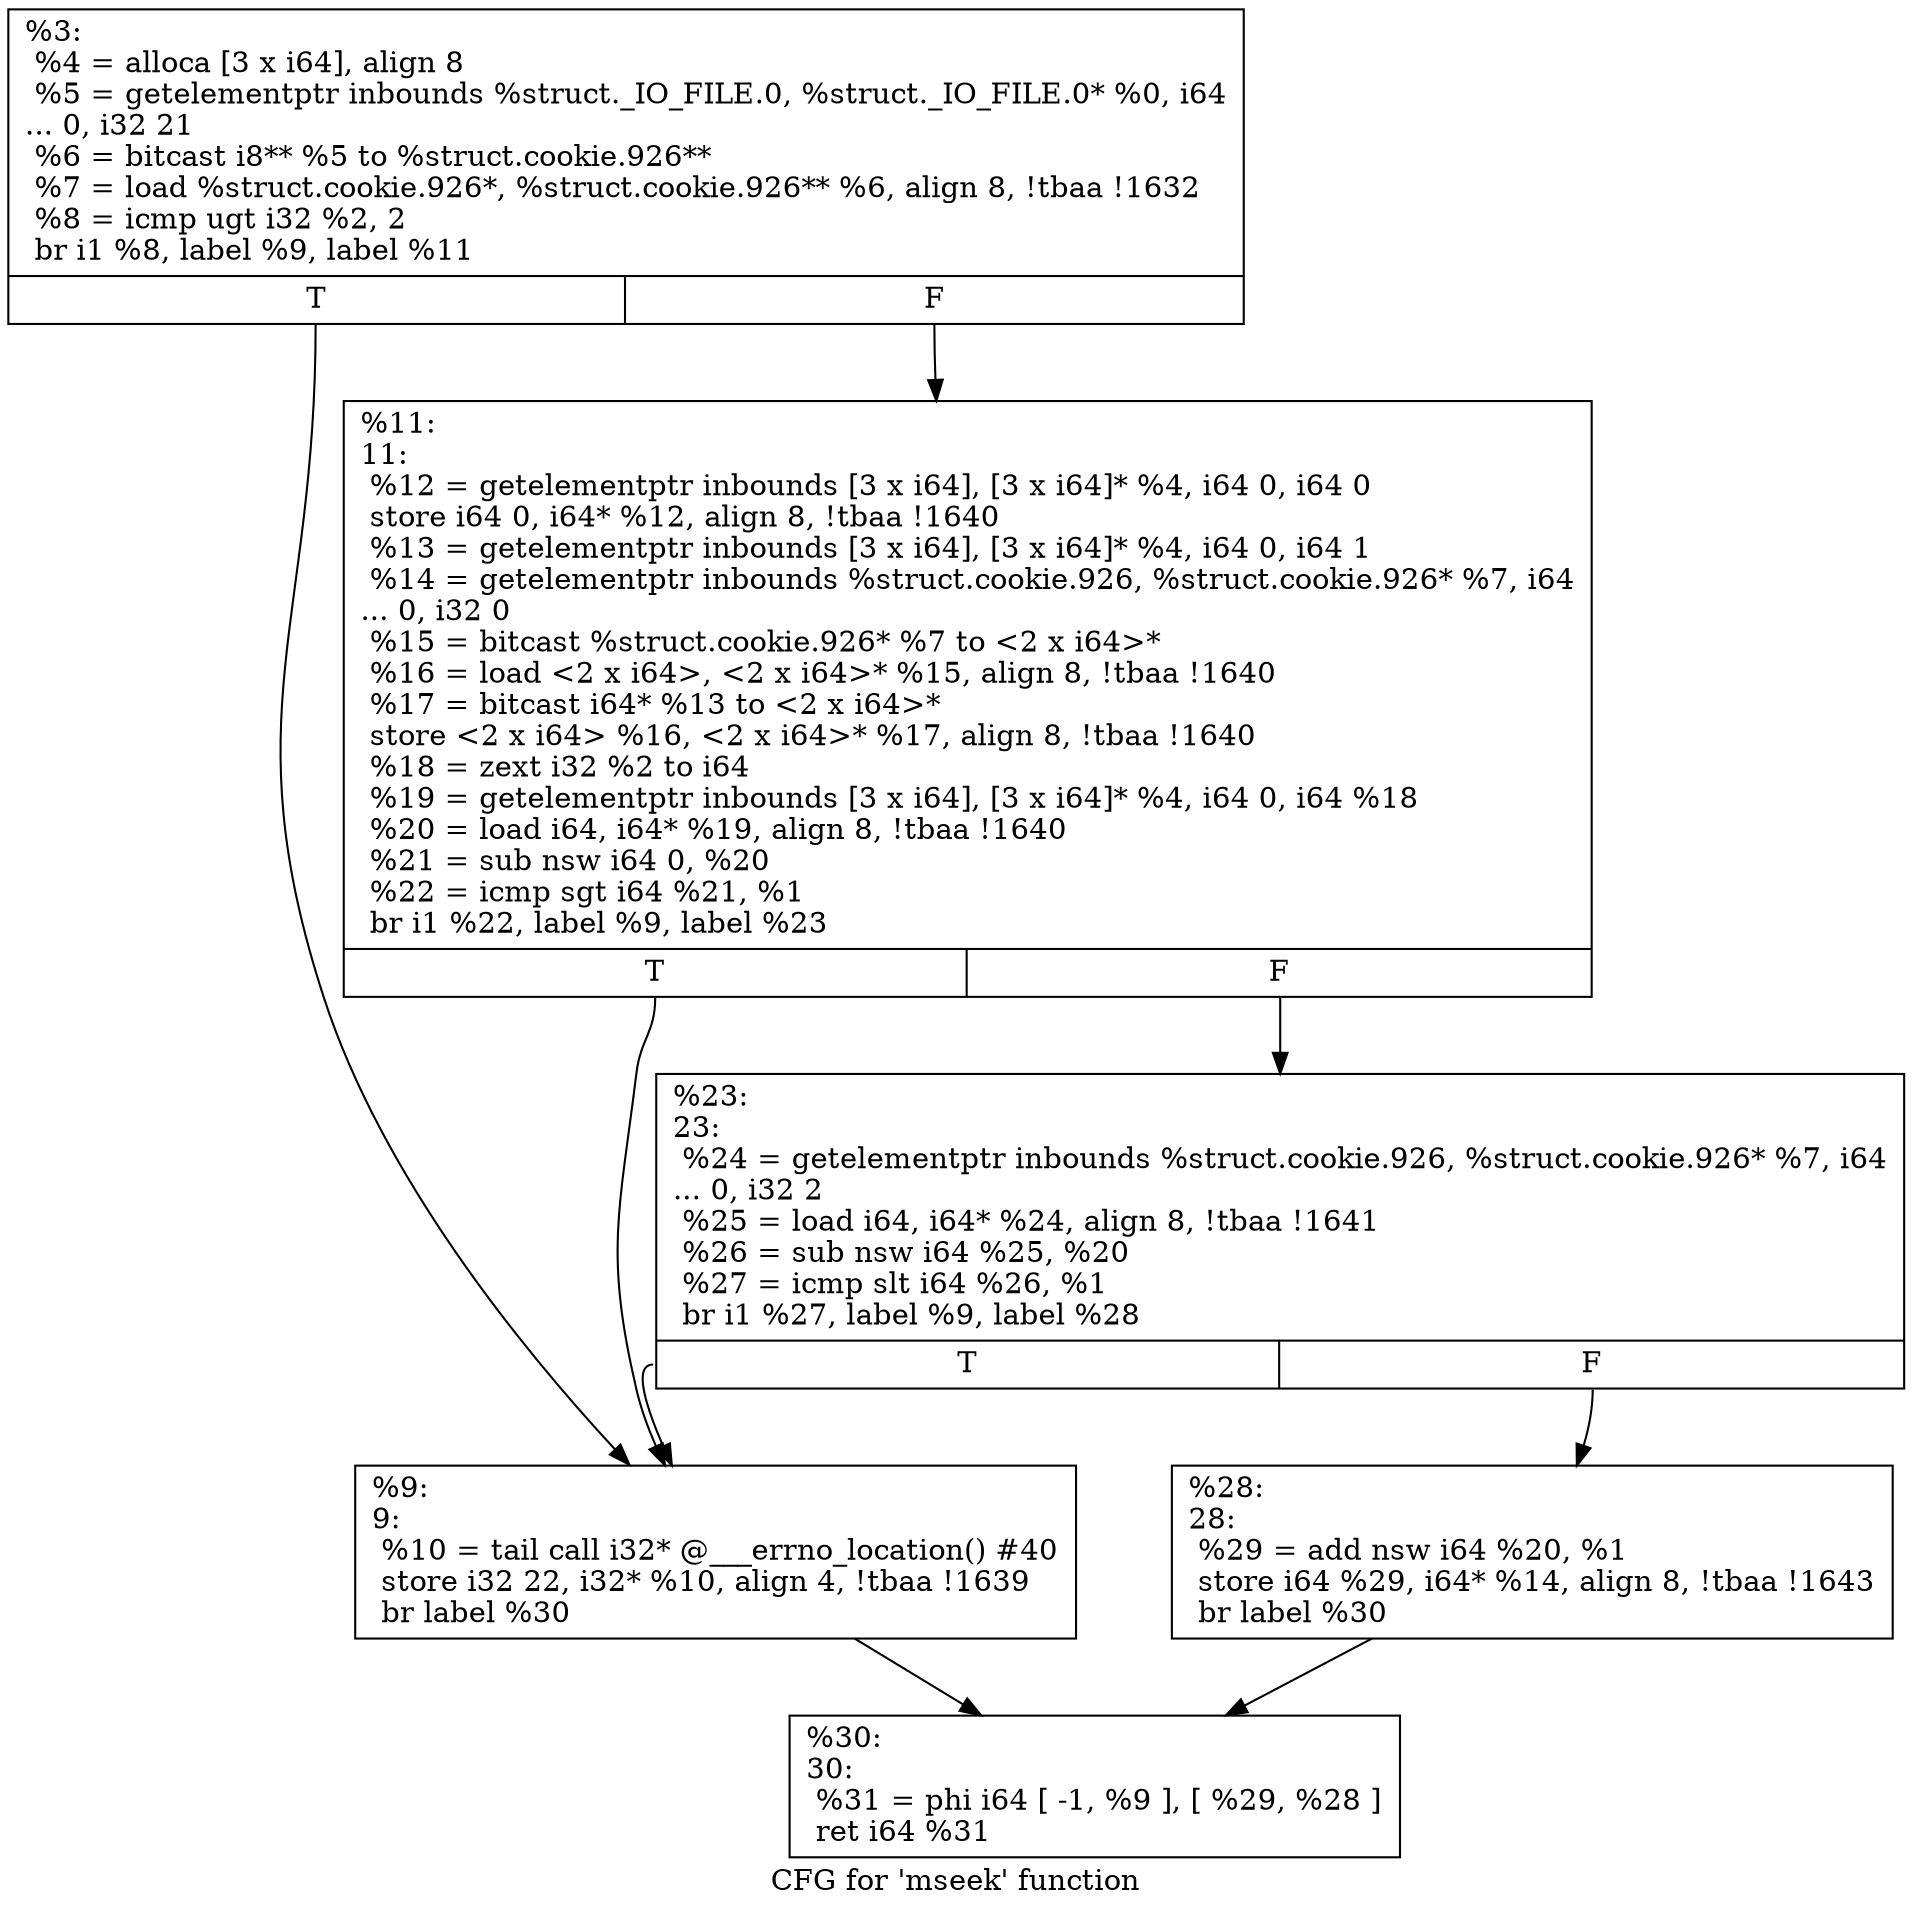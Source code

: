 digraph "CFG for 'mseek' function" {
	label="CFG for 'mseek' function";

	Node0x1642260 [shape=record,label="{%3:\l  %4 = alloca [3 x i64], align 8\l  %5 = getelementptr inbounds %struct._IO_FILE.0, %struct._IO_FILE.0* %0, i64\l... 0, i32 21\l  %6 = bitcast i8** %5 to %struct.cookie.926**\l  %7 = load %struct.cookie.926*, %struct.cookie.926** %6, align 8, !tbaa !1632\l  %8 = icmp ugt i32 %2, 2\l  br i1 %8, label %9, label %11\l|{<s0>T|<s1>F}}"];
	Node0x1642260:s0 -> Node0x1642370;
	Node0x1642260:s1 -> Node0x16423c0;
	Node0x1642370 [shape=record,label="{%9:\l9:                                                \l  %10 = tail call i32* @___errno_location() #40\l  store i32 22, i32* %10, align 4, !tbaa !1639\l  br label %30\l}"];
	Node0x1642370 -> Node0x16424b0;
	Node0x16423c0 [shape=record,label="{%11:\l11:                                               \l  %12 = getelementptr inbounds [3 x i64], [3 x i64]* %4, i64 0, i64 0\l  store i64 0, i64* %12, align 8, !tbaa !1640\l  %13 = getelementptr inbounds [3 x i64], [3 x i64]* %4, i64 0, i64 1\l  %14 = getelementptr inbounds %struct.cookie.926, %struct.cookie.926* %7, i64\l... 0, i32 0\l  %15 = bitcast %struct.cookie.926* %7 to \<2 x i64\>*\l  %16 = load \<2 x i64\>, \<2 x i64\>* %15, align 8, !tbaa !1640\l  %17 = bitcast i64* %13 to \<2 x i64\>*\l  store \<2 x i64\> %16, \<2 x i64\>* %17, align 8, !tbaa !1640\l  %18 = zext i32 %2 to i64\l  %19 = getelementptr inbounds [3 x i64], [3 x i64]* %4, i64 0, i64 %18\l  %20 = load i64, i64* %19, align 8, !tbaa !1640\l  %21 = sub nsw i64 0, %20\l  %22 = icmp sgt i64 %21, %1\l  br i1 %22, label %9, label %23\l|{<s0>T|<s1>F}}"];
	Node0x16423c0:s0 -> Node0x1642370;
	Node0x16423c0:s1 -> Node0x1642410;
	Node0x1642410 [shape=record,label="{%23:\l23:                                               \l  %24 = getelementptr inbounds %struct.cookie.926, %struct.cookie.926* %7, i64\l... 0, i32 2\l  %25 = load i64, i64* %24, align 8, !tbaa !1641\l  %26 = sub nsw i64 %25, %20\l  %27 = icmp slt i64 %26, %1\l  br i1 %27, label %9, label %28\l|{<s0>T|<s1>F}}"];
	Node0x1642410:s0 -> Node0x1642370;
	Node0x1642410:s1 -> Node0x1642460;
	Node0x1642460 [shape=record,label="{%28:\l28:                                               \l  %29 = add nsw i64 %20, %1\l  store i64 %29, i64* %14, align 8, !tbaa !1643\l  br label %30\l}"];
	Node0x1642460 -> Node0x16424b0;
	Node0x16424b0 [shape=record,label="{%30:\l30:                                               \l  %31 = phi i64 [ -1, %9 ], [ %29, %28 ]\l  ret i64 %31\l}"];
}
